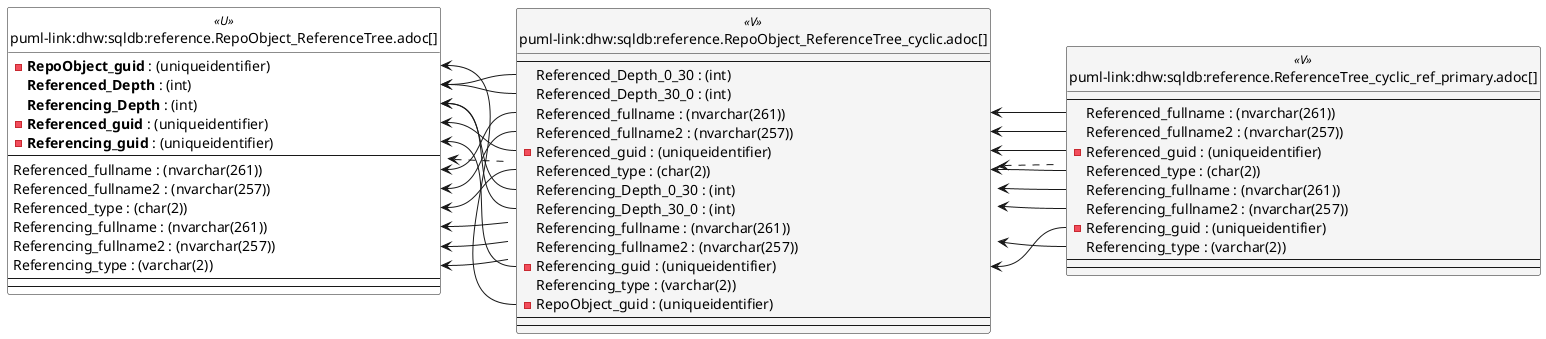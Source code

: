 @startuml
left to right direction
'top to bottom direction
hide circle
'avoide "." issues:
set namespaceSeparator none


skinparam class {
  BackgroundColor White
  BackgroundColor<<FN>> Yellow
  BackgroundColor<<FS>> Yellow
  BackgroundColor<<FT>> LightGray
  BackgroundColor<<IF>> Yellow
  BackgroundColor<<IS>> Yellow
  BackgroundColor<<P>> Aqua
  BackgroundColor<<PC>> Aqua
  BackgroundColor<<SN>> Yellow
  BackgroundColor<<SO>> SlateBlue
  BackgroundColor<<TF>> LightGray
  BackgroundColor<<TR>> Tomato
  BackgroundColor<<U>> White
  BackgroundColor<<V>> WhiteSmoke
  BackgroundColor<<X>> Aqua
  BackgroundColor<<external>> AliceBlue
}


entity "puml-link:dhw:sqldb:reference.ReferenceTree_cyclic_ref_primary.adoc[]" as reference.ReferenceTree_cyclic_ref_primary << V >> {
  --
  Referenced_fullname : (nvarchar(261))
  Referenced_fullname2 : (nvarchar(257))
  - Referenced_guid : (uniqueidentifier)
  Referenced_type : (char(2))
  Referencing_fullname : (nvarchar(261))
  Referencing_fullname2 : (nvarchar(257))
  - Referencing_guid : (uniqueidentifier)
  Referencing_type : (varchar(2))
  --
  --
}

entity "puml-link:dhw:sqldb:reference.RepoObject_ReferenceTree.adoc[]" as reference.RepoObject_ReferenceTree << U >> {
  - **RepoObject_guid** : (uniqueidentifier)
  **Referenced_Depth** : (int)
  **Referencing_Depth** : (int)
  - **Referenced_guid** : (uniqueidentifier)
  - **Referencing_guid** : (uniqueidentifier)
  --
  Referenced_fullname : (nvarchar(261))
  Referenced_fullname2 : (nvarchar(257))
  Referenced_type : (char(2))
  Referencing_fullname : (nvarchar(261))
  Referencing_fullname2 : (nvarchar(257))
  Referencing_type : (varchar(2))
  --
  --
}

entity "puml-link:dhw:sqldb:reference.RepoObject_ReferenceTree_cyclic.adoc[]" as reference.RepoObject_ReferenceTree_cyclic << V >> {
  --
  Referenced_Depth_0_30 : (int)
  Referenced_Depth_30_0 : (int)
  Referenced_fullname : (nvarchar(261))
  Referenced_fullname2 : (nvarchar(257))
  - Referenced_guid : (uniqueidentifier)
  Referenced_type : (char(2))
  Referencing_Depth_0_30 : (int)
  Referencing_Depth_30_0 : (int)
  Referencing_fullname : (nvarchar(261))
  Referencing_fullname2 : (nvarchar(257))
  - Referencing_guid : (uniqueidentifier)
  Referencing_type : (varchar(2))
  - RepoObject_guid : (uniqueidentifier)
  --
  --
}

reference.RepoObject_ReferenceTree <.. reference.RepoObject_ReferenceTree_cyclic
reference.RepoObject_ReferenceTree_cyclic <.. reference.ReferenceTree_cyclic_ref_primary
"reference.RepoObject_ReferenceTree::Referenced_Depth" <-- "reference.RepoObject_ReferenceTree_cyclic::Referenced_Depth_30_0"
"reference.RepoObject_ReferenceTree::Referenced_Depth" <-- "reference.RepoObject_ReferenceTree_cyclic::Referenced_Depth_0_30"
"reference.RepoObject_ReferenceTree::Referenced_fullname" <-- "reference.RepoObject_ReferenceTree_cyclic::Referenced_fullname"
"reference.RepoObject_ReferenceTree::Referenced_fullname2" <-- "reference.RepoObject_ReferenceTree_cyclic::Referenced_fullname2"
"reference.RepoObject_ReferenceTree::Referenced_guid" <-- "reference.RepoObject_ReferenceTree_cyclic::Referenced_guid"
"reference.RepoObject_ReferenceTree::Referenced_type" <-- "reference.RepoObject_ReferenceTree_cyclic::Referenced_type"
"reference.RepoObject_ReferenceTree::Referencing_Depth" <-- "reference.RepoObject_ReferenceTree_cyclic::Referencing_Depth_30_0"
"reference.RepoObject_ReferenceTree::Referencing_Depth" <-- "reference.RepoObject_ReferenceTree_cyclic::Referencing_Depth_0_30"
"reference.RepoObject_ReferenceTree::Referencing_fullname" <-- "reference.RepoObject_ReferenceTree_cyclic::referencing_fullname"
"reference.RepoObject_ReferenceTree::Referencing_fullname2" <-- "reference.RepoObject_ReferenceTree_cyclic::referencing_fullname2"
"reference.RepoObject_ReferenceTree::Referencing_guid" <-- "reference.RepoObject_ReferenceTree_cyclic::Referencing_guid"
"reference.RepoObject_ReferenceTree::Referencing_type" <-- "reference.RepoObject_ReferenceTree_cyclic::referencing_type"
"reference.RepoObject_ReferenceTree::RepoObject_guid" <-- "reference.RepoObject_ReferenceTree_cyclic::RepoObject_guid"
"reference.RepoObject_ReferenceTree_cyclic::Referenced_fullname" <-- "reference.ReferenceTree_cyclic_ref_primary::Referenced_fullname"
"reference.RepoObject_ReferenceTree_cyclic::Referenced_fullname2" <-- "reference.ReferenceTree_cyclic_ref_primary::Referenced_fullname2"
"reference.RepoObject_ReferenceTree_cyclic::Referenced_guid" <-- "reference.ReferenceTree_cyclic_ref_primary::Referenced_guid"
"reference.RepoObject_ReferenceTree_cyclic::Referenced_type" <-- "reference.ReferenceTree_cyclic_ref_primary::Referenced_type"
"reference.RepoObject_ReferenceTree_cyclic::referencing_fullname" <-- "reference.ReferenceTree_cyclic_ref_primary::Referencing_fullname"
"reference.RepoObject_ReferenceTree_cyclic::referencing_fullname2" <-- "reference.ReferenceTree_cyclic_ref_primary::Referencing_fullname2"
"reference.RepoObject_ReferenceTree_cyclic::Referencing_guid" <-- "reference.ReferenceTree_cyclic_ref_primary::Referencing_guid"
"reference.RepoObject_ReferenceTree_cyclic::referencing_type" <-- "reference.ReferenceTree_cyclic_ref_primary::Referencing_type"
@enduml


